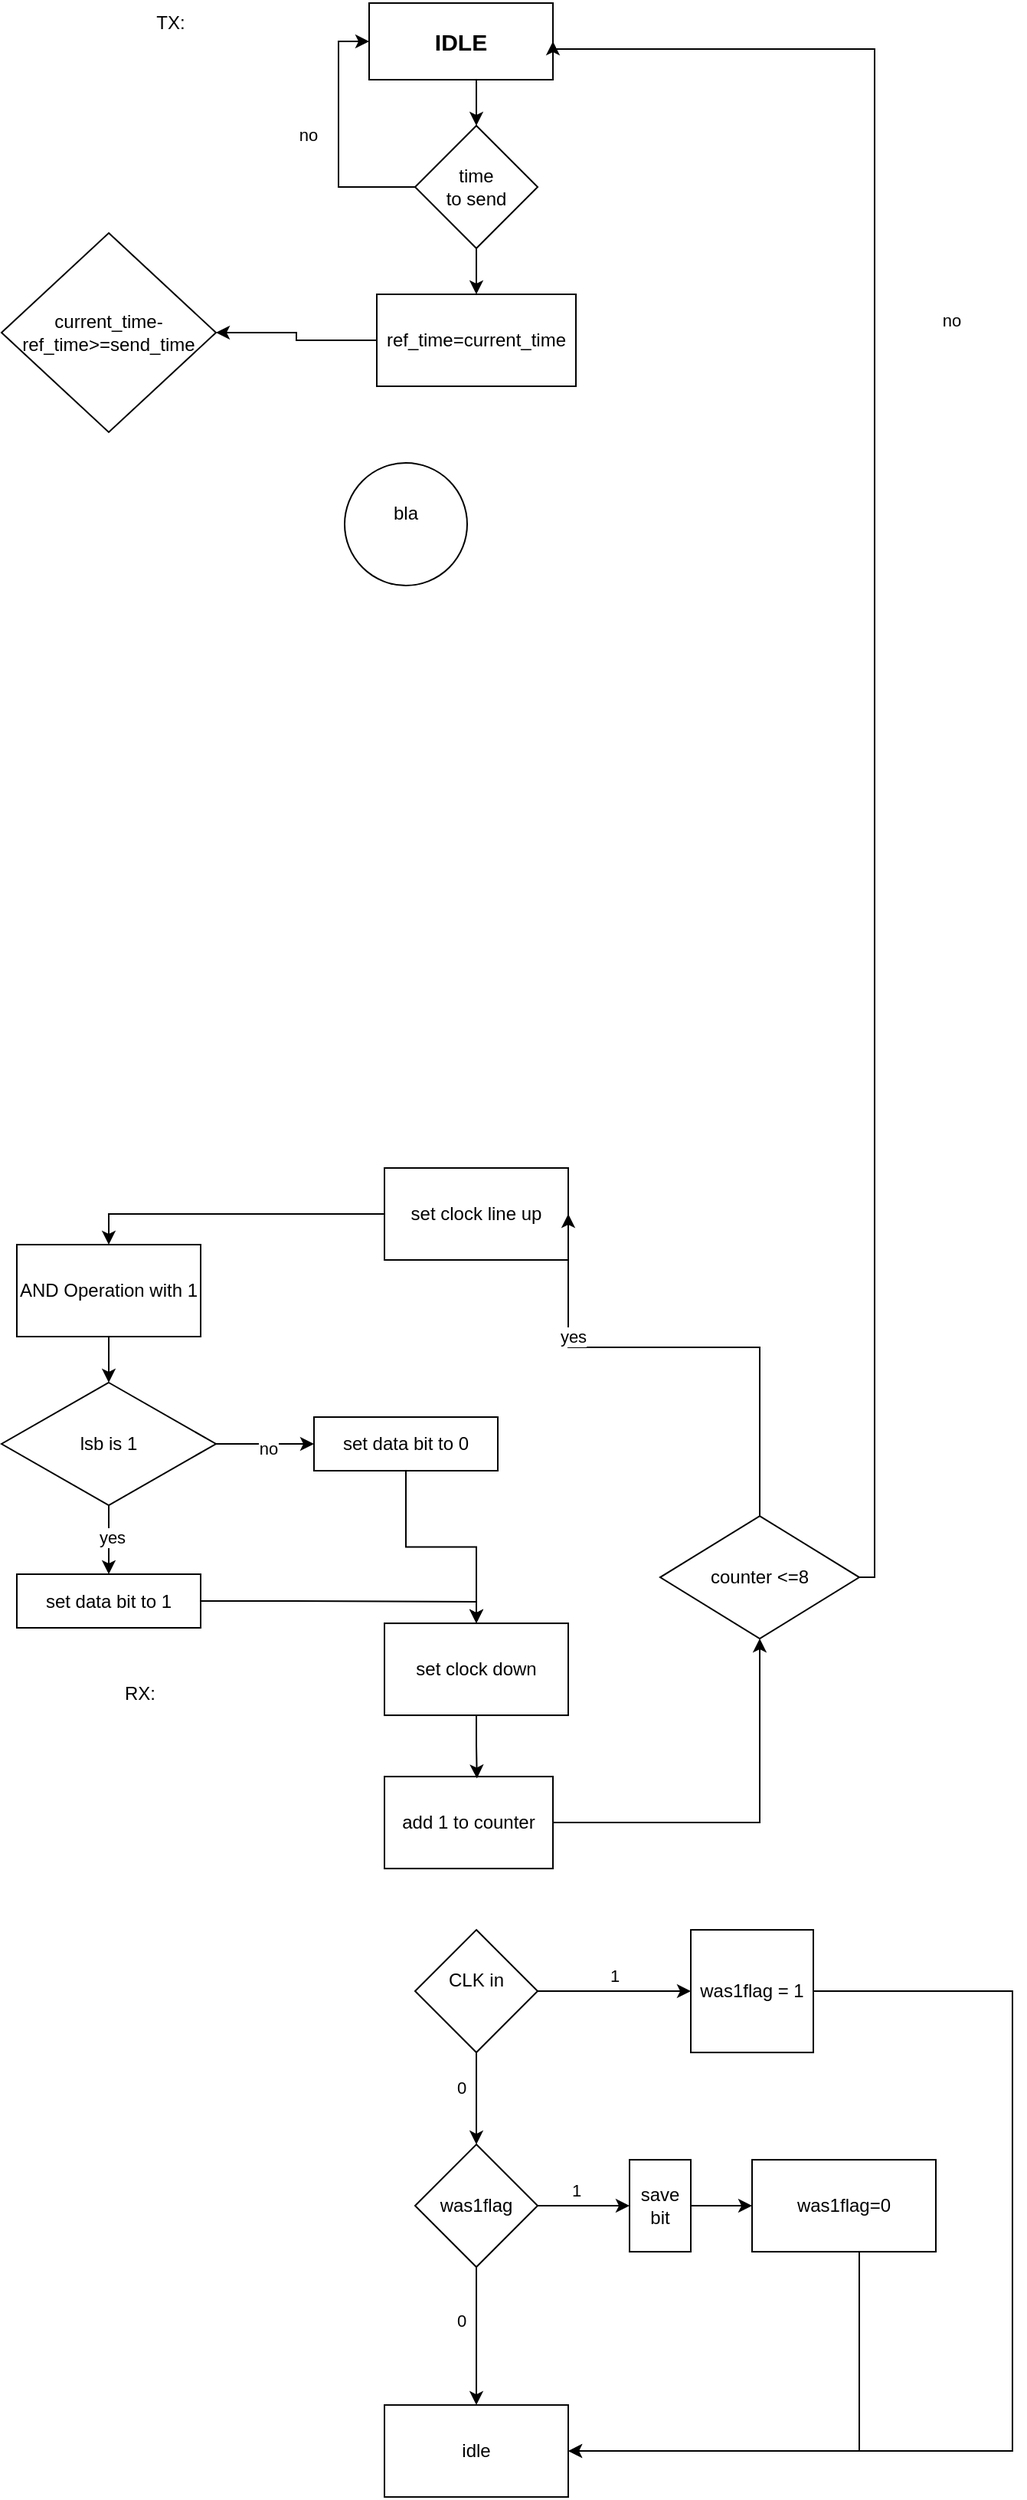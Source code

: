 <mxfile version="24.8.6">
  <diagram name="Page-1" id="fvH-GBh8lEM_DRjrQgWB">
    <mxGraphModel dx="794" dy="446" grid="1" gridSize="10" guides="1" tooltips="1" connect="1" arrows="1" fold="1" page="1" pageScale="1" pageWidth="827" pageHeight="1169" math="0" shadow="0">
      <root>
        <mxCell id="0" />
        <mxCell id="1" parent="0" />
        <mxCell id="p6_jlhCLxYiCMpAYg0-4-29" style="edgeStyle=orthogonalEdgeStyle;rounded=0;orthogonalLoop=1;jettySize=auto;html=1;entryX=0.5;entryY=0;entryDx=0;entryDy=0;exitX=0.557;exitY=0.976;exitDx=0;exitDy=0;exitPerimeter=0;" parent="1" source="p6_jlhCLxYiCMpAYg0-4-1" target="p6_jlhCLxYiCMpAYg0-4-51" edge="1">
          <mxGeometry relative="1" as="geometry">
            <mxPoint x="405" y="130" as="targetPoint" />
          </mxGeometry>
        </mxCell>
        <mxCell id="p6_jlhCLxYiCMpAYg0-4-1" value="&lt;b&gt;&lt;font style=&quot;font-size: 15px;&quot;&gt;IDLE&lt;/font&gt;&lt;/b&gt;" style="rounded=0;whiteSpace=wrap;html=1;" parent="1" vertex="1">
          <mxGeometry x="330" y="30" width="120" height="50" as="geometry" />
        </mxCell>
        <mxCell id="p6_jlhCLxYiCMpAYg0-4-15" style="edgeStyle=orthogonalEdgeStyle;rounded=0;orthogonalLoop=1;jettySize=auto;html=1;entryX=0.5;entryY=0;entryDx=0;entryDy=0;" parent="1" source="p6_jlhCLxYiCMpAYg0-4-8" target="p6_jlhCLxYiCMpAYg0-4-64" edge="1">
          <mxGeometry relative="1" as="geometry" />
        </mxCell>
        <mxCell id="p6_jlhCLxYiCMpAYg0-4-8" value="&lt;div&gt;set clock line up&lt;/div&gt;" style="rounded=0;whiteSpace=wrap;html=1;" parent="1" vertex="1">
          <mxGeometry x="340" y="790" width="120" height="60" as="geometry" />
        </mxCell>
        <mxCell id="p6_jlhCLxYiCMpAYg0-4-16" style="edgeStyle=orthogonalEdgeStyle;rounded=0;orthogonalLoop=1;jettySize=auto;html=1;exitX=1;exitY=0.5;exitDx=0;exitDy=0;entryX=0.5;entryY=0;entryDx=0;entryDy=0;" parent="1" source="p6_jlhCLxYiCMpAYg0-4-72" target="p6_jlhCLxYiCMpAYg0-4-10" edge="1">
          <mxGeometry relative="1" as="geometry">
            <mxPoint x="310" y="1047.04" as="sourcePoint" />
            <Array as="points">
              <mxPoint x="280" y="1073" />
              <mxPoint x="400" y="1073" />
            </Array>
          </mxGeometry>
        </mxCell>
        <mxCell id="p6_jlhCLxYiCMpAYg0-4-10" value="&lt;div&gt;set clock down&lt;/div&gt;" style="rounded=0;whiteSpace=wrap;html=1;" parent="1" vertex="1">
          <mxGeometry x="340" y="1087.04" width="120" height="60" as="geometry" />
        </mxCell>
        <mxCell id="p6_jlhCLxYiCMpAYg0-4-35" style="edgeStyle=orthogonalEdgeStyle;rounded=0;orthogonalLoop=1;jettySize=auto;html=1;entryX=0;entryY=0.5;entryDx=0;entryDy=0;exitX=1;exitY=0.5;exitDx=0;exitDy=0;" parent="1" source="p6_jlhCLxYiCMpAYg0-4-36" target="p6_jlhCLxYiCMpAYg0-4-39" edge="1">
          <mxGeometry relative="1" as="geometry">
            <mxPoint x="510" y="1317.04" as="targetPoint" />
            <mxPoint x="440" y="1317.04" as="sourcePoint" />
          </mxGeometry>
        </mxCell>
        <mxCell id="p6_jlhCLxYiCMpAYg0-4-38" value="&lt;div&gt;1&lt;/div&gt;" style="edgeLabel;html=1;align=center;verticalAlign=middle;resizable=0;points=[];" parent="p6_jlhCLxYiCMpAYg0-4-35" vertex="1" connectable="0">
          <mxGeometry x="0.177" y="-1" relative="1" as="geometry">
            <mxPoint x="-9" y="-11" as="offset" />
          </mxGeometry>
        </mxCell>
        <mxCell id="p6_jlhCLxYiCMpAYg0-4-22" style="edgeStyle=orthogonalEdgeStyle;rounded=0;orthogonalLoop=1;jettySize=auto;html=1;entryX=0.5;entryY=1;entryDx=0;entryDy=0;" parent="1" source="p6_jlhCLxYiCMpAYg0-4-19" target="p6_jlhCLxYiCMpAYg0-4-20" edge="1">
          <mxGeometry relative="1" as="geometry" />
        </mxCell>
        <mxCell id="p6_jlhCLxYiCMpAYg0-4-19" value="add 1 to counter" style="rounded=0;whiteSpace=wrap;html=1;" parent="1" vertex="1">
          <mxGeometry x="340" y="1187.04" width="110" height="60" as="geometry" />
        </mxCell>
        <mxCell id="p6_jlhCLxYiCMpAYg0-4-23" style="edgeStyle=orthogonalEdgeStyle;rounded=0;orthogonalLoop=1;jettySize=auto;html=1;entryX=1;entryY=0.5;entryDx=0;entryDy=0;" parent="1" source="p6_jlhCLxYiCMpAYg0-4-20" target="p6_jlhCLxYiCMpAYg0-4-8" edge="1">
          <mxGeometry relative="1" as="geometry">
            <Array as="points">
              <mxPoint x="585" y="907.04" />
            </Array>
          </mxGeometry>
        </mxCell>
        <mxCell id="p6_jlhCLxYiCMpAYg0-4-25" value="&lt;div&gt;yes&lt;/div&gt;" style="edgeLabel;html=1;align=center;verticalAlign=middle;resizable=0;points=[];" parent="p6_jlhCLxYiCMpAYg0-4-23" vertex="1" connectable="0">
          <mxGeometry x="0.459" y="-3" relative="1" as="geometry">
            <mxPoint y="-7" as="offset" />
          </mxGeometry>
        </mxCell>
        <mxCell id="p6_jlhCLxYiCMpAYg0-4-26" style="edgeStyle=orthogonalEdgeStyle;rounded=0;orthogonalLoop=1;jettySize=auto;html=1;entryX=1;entryY=0.5;entryDx=0;entryDy=0;exitX=1;exitY=0.5;exitDx=0;exitDy=0;" parent="1" source="p6_jlhCLxYiCMpAYg0-4-20" target="p6_jlhCLxYiCMpAYg0-4-1" edge="1">
          <mxGeometry relative="1" as="geometry">
            <Array as="points">
              <mxPoint x="660" y="60" />
              <mxPoint x="450" y="60" />
            </Array>
          </mxGeometry>
        </mxCell>
        <mxCell id="p6_jlhCLxYiCMpAYg0-4-30" value="&lt;div&gt;no&lt;/div&gt;" style="edgeLabel;html=1;align=center;verticalAlign=middle;resizable=0;points=[];" parent="p6_jlhCLxYiCMpAYg0-4-26" vertex="1" connectable="0">
          <mxGeometry x="0.388" y="2" relative="1" as="geometry">
            <mxPoint x="52" y="18" as="offset" />
          </mxGeometry>
        </mxCell>
        <mxCell id="p6_jlhCLxYiCMpAYg0-4-20" value="counter &amp;lt;=8 " style="rhombus;whiteSpace=wrap;html=1;" parent="1" vertex="1">
          <mxGeometry x="520" y="1017.04" width="130" height="80" as="geometry" />
        </mxCell>
        <mxCell id="p6_jlhCLxYiCMpAYg0-4-32" value="TX:" style="text;html=1;align=center;verticalAlign=middle;resizable=0;points=[];autosize=1;strokeColor=none;fillColor=none;" parent="1" vertex="1">
          <mxGeometry x="180" y="28" width="40" height="30" as="geometry" />
        </mxCell>
        <mxCell id="p6_jlhCLxYiCMpAYg0-4-33" value="&lt;div&gt;RX:&lt;/div&gt;" style="text;html=1;align=center;verticalAlign=middle;resizable=0;points=[];autosize=1;strokeColor=none;fillColor=none;" parent="1" vertex="1">
          <mxGeometry x="160" y="1118" width="40" height="30" as="geometry" />
        </mxCell>
        <mxCell id="p6_jlhCLxYiCMpAYg0-4-41" value="" style="edgeStyle=orthogonalEdgeStyle;rounded=0;orthogonalLoop=1;jettySize=auto;html=1;" parent="1" source="p6_jlhCLxYiCMpAYg0-4-36" target="p6_jlhCLxYiCMpAYg0-4-40" edge="1">
          <mxGeometry relative="1" as="geometry" />
        </mxCell>
        <mxCell id="p6_jlhCLxYiCMpAYg0-4-42" value="0" style="edgeLabel;html=1;align=center;verticalAlign=middle;resizable=0;points=[];" parent="p6_jlhCLxYiCMpAYg0-4-41" vertex="1" connectable="0">
          <mxGeometry x="-0.24" y="-2" relative="1" as="geometry">
            <mxPoint x="-8" as="offset" />
          </mxGeometry>
        </mxCell>
        <mxCell id="p6_jlhCLxYiCMpAYg0-4-36" value="&#xa;CLK in&#xa;&#xa;" style="rhombus;whiteSpace=wrap;html=1;" parent="1" vertex="1">
          <mxGeometry x="360" y="1287.04" width="80" height="80" as="geometry" />
        </mxCell>
        <mxCell id="p6_jlhCLxYiCMpAYg0-4-59" style="edgeStyle=orthogonalEdgeStyle;rounded=0;orthogonalLoop=1;jettySize=auto;html=1;entryX=1;entryY=0.5;entryDx=0;entryDy=0;" parent="1" source="p6_jlhCLxYiCMpAYg0-4-39" target="p6_jlhCLxYiCMpAYg0-4-48" edge="1">
          <mxGeometry relative="1" as="geometry">
            <Array as="points">
              <mxPoint x="750" y="1327.04" />
              <mxPoint x="750" y="1627.04" />
            </Array>
          </mxGeometry>
        </mxCell>
        <mxCell id="p6_jlhCLxYiCMpAYg0-4-39" value="was1flag = 1" style="whiteSpace=wrap;html=1;aspect=fixed;" parent="1" vertex="1">
          <mxGeometry x="540" y="1287.04" width="80" height="80" as="geometry" />
        </mxCell>
        <mxCell id="p6_jlhCLxYiCMpAYg0-4-44" value="" style="edgeStyle=orthogonalEdgeStyle;rounded=0;orthogonalLoop=1;jettySize=auto;html=1;" parent="1" source="p6_jlhCLxYiCMpAYg0-4-40" target="p6_jlhCLxYiCMpAYg0-4-43" edge="1">
          <mxGeometry relative="1" as="geometry" />
        </mxCell>
        <mxCell id="p6_jlhCLxYiCMpAYg0-4-45" value="1" style="edgeLabel;html=1;align=center;verticalAlign=middle;resizable=0;points=[];" parent="p6_jlhCLxYiCMpAYg0-4-44" vertex="1" connectable="0">
          <mxGeometry x="-0.187" y="-2" relative="1" as="geometry">
            <mxPoint y="-12" as="offset" />
          </mxGeometry>
        </mxCell>
        <mxCell id="p6_jlhCLxYiCMpAYg0-4-49" value="" style="edgeStyle=orthogonalEdgeStyle;rounded=0;orthogonalLoop=1;jettySize=auto;html=1;" parent="1" source="p6_jlhCLxYiCMpAYg0-4-40" target="p6_jlhCLxYiCMpAYg0-4-48" edge="1">
          <mxGeometry relative="1" as="geometry" />
        </mxCell>
        <mxCell id="p6_jlhCLxYiCMpAYg0-4-50" value="0" style="edgeLabel;html=1;align=center;verticalAlign=middle;resizable=0;points=[];" parent="p6_jlhCLxYiCMpAYg0-4-49" vertex="1" connectable="0">
          <mxGeometry x="-0.227" y="1" relative="1" as="geometry">
            <mxPoint x="-11" as="offset" />
          </mxGeometry>
        </mxCell>
        <mxCell id="p6_jlhCLxYiCMpAYg0-4-40" value="was1flag" style="rhombus;whiteSpace=wrap;html=1;" parent="1" vertex="1">
          <mxGeometry x="360" y="1427.04" width="80" height="80" as="geometry" />
        </mxCell>
        <mxCell id="p6_jlhCLxYiCMpAYg0-4-47" value="" style="edgeStyle=orthogonalEdgeStyle;rounded=0;orthogonalLoop=1;jettySize=auto;html=1;" parent="1" source="p6_jlhCLxYiCMpAYg0-4-43" target="p6_jlhCLxYiCMpAYg0-4-46" edge="1">
          <mxGeometry relative="1" as="geometry" />
        </mxCell>
        <mxCell id="p6_jlhCLxYiCMpAYg0-4-43" value="save bit" style="whiteSpace=wrap;html=1;" parent="1" vertex="1">
          <mxGeometry x="500" y="1437.04" width="40" height="60" as="geometry" />
        </mxCell>
        <mxCell id="p6_jlhCLxYiCMpAYg0-4-60" style="edgeStyle=orthogonalEdgeStyle;rounded=0;orthogonalLoop=1;jettySize=auto;html=1;entryX=1;entryY=0.5;entryDx=0;entryDy=0;" parent="1" source="p6_jlhCLxYiCMpAYg0-4-46" target="p6_jlhCLxYiCMpAYg0-4-48" edge="1">
          <mxGeometry relative="1" as="geometry">
            <Array as="points">
              <mxPoint x="650" y="1627.04" />
            </Array>
          </mxGeometry>
        </mxCell>
        <mxCell id="p6_jlhCLxYiCMpAYg0-4-46" value="was1flag=0" style="whiteSpace=wrap;html=1;" parent="1" vertex="1">
          <mxGeometry x="580" y="1437.04" width="120" height="60" as="geometry" />
        </mxCell>
        <mxCell id="p6_jlhCLxYiCMpAYg0-4-48" value="idle" style="whiteSpace=wrap;html=1;" parent="1" vertex="1">
          <mxGeometry x="340" y="1597.04" width="120" height="60" as="geometry" />
        </mxCell>
        <mxCell id="p6_jlhCLxYiCMpAYg0-4-55" style="edgeStyle=orthogonalEdgeStyle;rounded=0;orthogonalLoop=1;jettySize=auto;html=1;entryX=0;entryY=0.5;entryDx=0;entryDy=0;" parent="1" source="p6_jlhCLxYiCMpAYg0-4-51" target="p6_jlhCLxYiCMpAYg0-4-1" edge="1">
          <mxGeometry relative="1" as="geometry">
            <Array as="points">
              <mxPoint x="310" y="150" />
              <mxPoint x="310" y="55" />
            </Array>
          </mxGeometry>
        </mxCell>
        <mxCell id="p6_jlhCLxYiCMpAYg0-4-56" value="no" style="edgeLabel;html=1;align=center;verticalAlign=middle;resizable=0;points=[];" parent="p6_jlhCLxYiCMpAYg0-4-55" vertex="1" connectable="0">
          <mxGeometry x="-0.143" y="-2" relative="1" as="geometry">
            <mxPoint x="-22" y="-14" as="offset" />
          </mxGeometry>
        </mxCell>
        <mxCell id="p6_jlhCLxYiCMpAYg0-4-78" style="edgeStyle=orthogonalEdgeStyle;rounded=0;orthogonalLoop=1;jettySize=auto;html=1;entryX=0.5;entryY=0;entryDx=0;entryDy=0;" parent="1" source="p6_jlhCLxYiCMpAYg0-4-51" target="p6_jlhCLxYiCMpAYg0-4-77" edge="1">
          <mxGeometry relative="1" as="geometry" />
        </mxCell>
        <mxCell id="p6_jlhCLxYiCMpAYg0-4-51" value="&lt;div&gt;time&lt;br&gt;&lt;/div&gt;&lt;div&gt;to send&lt;br&gt;&lt;/div&gt;" style="rhombus;whiteSpace=wrap;html=1;" parent="1" vertex="1">
          <mxGeometry x="360" y="110" width="80" height="80" as="geometry" />
        </mxCell>
        <mxCell id="p6_jlhCLxYiCMpAYg0-4-58" style="edgeStyle=orthogonalEdgeStyle;rounded=0;orthogonalLoop=1;jettySize=auto;html=1;entryX=0.549;entryY=0.02;entryDx=0;entryDy=0;entryPerimeter=0;" parent="1" source="p6_jlhCLxYiCMpAYg0-4-10" target="p6_jlhCLxYiCMpAYg0-4-19" edge="1">
          <mxGeometry relative="1" as="geometry" />
        </mxCell>
        <mxCell id="p6_jlhCLxYiCMpAYg0-4-70" style="edgeStyle=orthogonalEdgeStyle;rounded=0;orthogonalLoop=1;jettySize=auto;html=1;" parent="1" source="p6_jlhCLxYiCMpAYg0-4-64" target="p6_jlhCLxYiCMpAYg0-4-65" edge="1">
          <mxGeometry relative="1" as="geometry" />
        </mxCell>
        <mxCell id="p6_jlhCLxYiCMpAYg0-4-64" value="AND Operation with 1" style="rounded=0;whiteSpace=wrap;html=1;" parent="1" vertex="1">
          <mxGeometry x="100" y="840" width="120" height="60" as="geometry" />
        </mxCell>
        <mxCell id="p6_jlhCLxYiCMpAYg0-4-66" style="edgeStyle=orthogonalEdgeStyle;rounded=0;orthogonalLoop=1;jettySize=auto;html=1;exitX=0.5;exitY=1;exitDx=0;exitDy=0;entryX=0.5;entryY=0;entryDx=0;entryDy=0;" parent="1" source="p6_jlhCLxYiCMpAYg0-4-65" target="p6_jlhCLxYiCMpAYg0-4-72" edge="1">
          <mxGeometry relative="1" as="geometry">
            <mxPoint x="160" y="1040" as="targetPoint" />
          </mxGeometry>
        </mxCell>
        <mxCell id="p6_jlhCLxYiCMpAYg0-4-67" value="yes" style="edgeLabel;html=1;align=center;verticalAlign=middle;resizable=0;points=[];" parent="p6_jlhCLxYiCMpAYg0-4-66" vertex="1" connectable="0">
          <mxGeometry x="-0.082" y="2" relative="1" as="geometry">
            <mxPoint as="offset" />
          </mxGeometry>
        </mxCell>
        <mxCell id="p6_jlhCLxYiCMpAYg0-4-68" style="edgeStyle=orthogonalEdgeStyle;rounded=0;orthogonalLoop=1;jettySize=auto;html=1;exitX=1;exitY=0.5;exitDx=0;exitDy=0;entryX=0;entryY=0.5;entryDx=0;entryDy=0;" parent="1" source="p6_jlhCLxYiCMpAYg0-4-65" target="p6_jlhCLxYiCMpAYg0-4-75" edge="1">
          <mxGeometry relative="1" as="geometry">
            <mxPoint x="460" y="1010" as="targetPoint" />
          </mxGeometry>
        </mxCell>
        <mxCell id="p6_jlhCLxYiCMpAYg0-4-69" value="no" style="edgeLabel;html=1;align=center;verticalAlign=middle;resizable=0;points=[];" parent="p6_jlhCLxYiCMpAYg0-4-68" vertex="1" connectable="0">
          <mxGeometry x="0.049" y="-3" relative="1" as="geometry">
            <mxPoint as="offset" />
          </mxGeometry>
        </mxCell>
        <mxCell id="p6_jlhCLxYiCMpAYg0-4-65" value="lsb is 1" style="rhombus;whiteSpace=wrap;html=1;" parent="1" vertex="1">
          <mxGeometry x="90" y="930" width="140" height="80" as="geometry" />
        </mxCell>
        <mxCell id="p6_jlhCLxYiCMpAYg0-4-72" value="set data bit to 1" style="rounded=0;whiteSpace=wrap;html=1;" parent="1" vertex="1">
          <mxGeometry x="100" y="1055" width="120" height="35" as="geometry" />
        </mxCell>
        <mxCell id="p6_jlhCLxYiCMpAYg0-4-76" style="edgeStyle=orthogonalEdgeStyle;rounded=0;orthogonalLoop=1;jettySize=auto;html=1;entryX=0.5;entryY=0;entryDx=0;entryDy=0;" parent="1" source="p6_jlhCLxYiCMpAYg0-4-75" target="p6_jlhCLxYiCMpAYg0-4-10" edge="1">
          <mxGeometry relative="1" as="geometry" />
        </mxCell>
        <mxCell id="p6_jlhCLxYiCMpAYg0-4-75" value="&lt;div&gt;set data bit to 0&lt;/div&gt;" style="rounded=0;whiteSpace=wrap;html=1;" parent="1" vertex="1">
          <mxGeometry x="294" y="952.5" width="120" height="35" as="geometry" />
        </mxCell>
        <mxCell id="hqMTRgyAmCMBQqR6_Q0m-1" style="edgeStyle=orthogonalEdgeStyle;rounded=0;orthogonalLoop=1;jettySize=auto;html=1;entryX=1;entryY=0.5;entryDx=0;entryDy=0;" edge="1" parent="1" source="p6_jlhCLxYiCMpAYg0-4-77" target="p6_jlhCLxYiCMpAYg0-4-79">
          <mxGeometry relative="1" as="geometry" />
        </mxCell>
        <mxCell id="p6_jlhCLxYiCMpAYg0-4-77" value="ref_time=current_time" style="rounded=0;whiteSpace=wrap;html=1;" parent="1" vertex="1">
          <mxGeometry x="335" y="220" width="130" height="60" as="geometry" />
        </mxCell>
        <mxCell id="p6_jlhCLxYiCMpAYg0-4-79" value="current_time-ref_time&amp;gt;=send_time" style="rhombus;whiteSpace=wrap;html=1;" parent="1" vertex="1">
          <mxGeometry x="90" y="180" width="140" height="130" as="geometry" />
        </mxCell>
        <mxCell id="hqMTRgyAmCMBQqR6_Q0m-2" value="bla&lt;div&gt;&lt;br&gt;&lt;/div&gt;" style="ellipse;whiteSpace=wrap;html=1;aspect=fixed;" vertex="1" parent="1">
          <mxGeometry x="314" y="330" width="80" height="80" as="geometry" />
        </mxCell>
      </root>
    </mxGraphModel>
  </diagram>
</mxfile>
